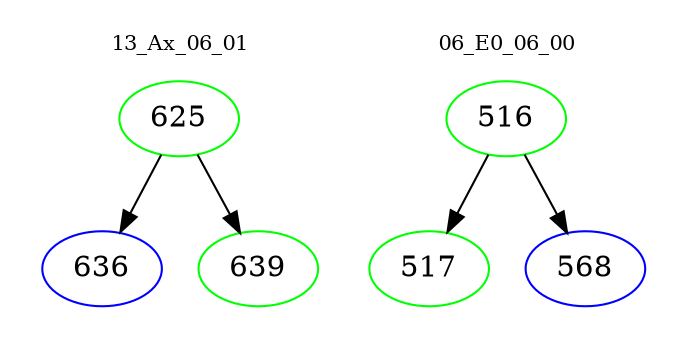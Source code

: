 digraph{
subgraph cluster_0 {
color = white
label = "13_Ax_06_01";
fontsize=10;
T0_625 [label="625", color="green"]
T0_625 -> T0_636 [color="black"]
T0_636 [label="636", color="blue"]
T0_625 -> T0_639 [color="black"]
T0_639 [label="639", color="green"]
}
subgraph cluster_1 {
color = white
label = "06_E0_06_00";
fontsize=10;
T1_516 [label="516", color="green"]
T1_516 -> T1_517 [color="black"]
T1_517 [label="517", color="green"]
T1_516 -> T1_568 [color="black"]
T1_568 [label="568", color="blue"]
}
}
